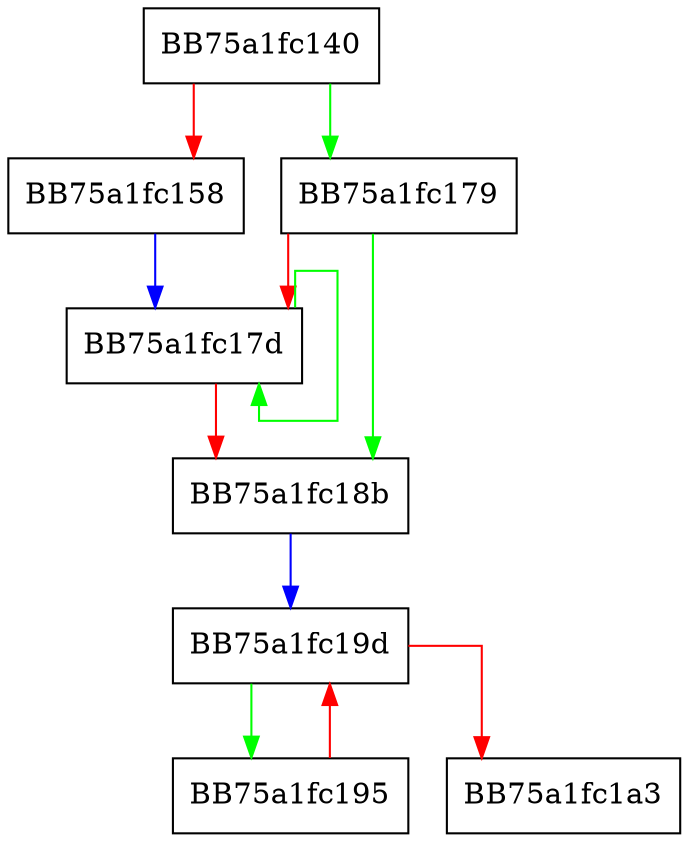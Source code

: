 digraph luaC_fullgc {
  node [shape="box"];
  graph [splines=ortho];
  BB75a1fc140 -> BB75a1fc179 [color="green"];
  BB75a1fc140 -> BB75a1fc158 [color="red"];
  BB75a1fc158 -> BB75a1fc17d [color="blue"];
  BB75a1fc179 -> BB75a1fc18b [color="green"];
  BB75a1fc179 -> BB75a1fc17d [color="red"];
  BB75a1fc17d -> BB75a1fc17d [color="green"];
  BB75a1fc17d -> BB75a1fc18b [color="red"];
  BB75a1fc18b -> BB75a1fc19d [color="blue"];
  BB75a1fc195 -> BB75a1fc19d [color="red"];
  BB75a1fc19d -> BB75a1fc195 [color="green"];
  BB75a1fc19d -> BB75a1fc1a3 [color="red"];
}
